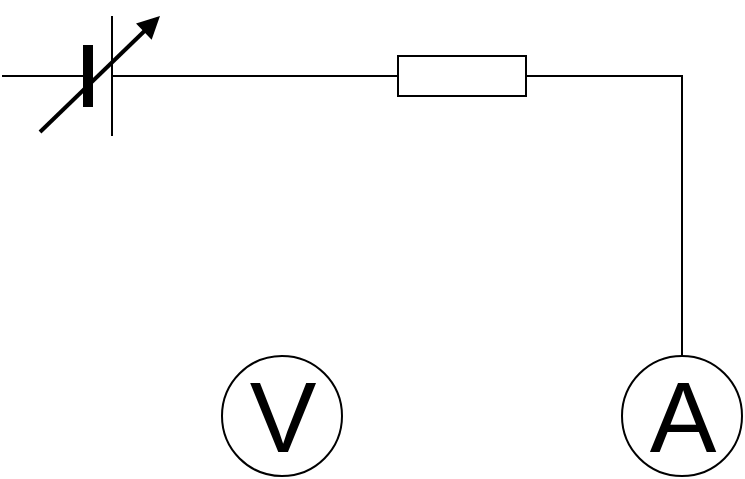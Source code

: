 <mxfile version="15.5.9" type="github">
  <diagram id="C5RBs43oDa-KdzZeNtuy" name="Page-1">
    <mxGraphModel dx="1673" dy="931" grid="1" gridSize="10" guides="1" tooltips="1" connect="1" arrows="1" fold="1" page="1" pageScale="1" pageWidth="827" pageHeight="1169" math="0" shadow="0">
      <root>
        <mxCell id="WIyWlLk6GJQsqaUBKTNV-0" />
        <mxCell id="WIyWlLk6GJQsqaUBKTNV-1" parent="WIyWlLk6GJQsqaUBKTNV-0" />
        <mxCell id="WFhRwt8FvtZSL98cEws3-0" value="A" style="verticalLabelPosition=middle;shadow=0;dashed=0;align=center;html=1;verticalAlign=middle;strokeWidth=1;shape=ellipse;aspect=fixed;fontSize=50;" vertex="1" parent="WIyWlLk6GJQsqaUBKTNV-1">
          <mxGeometry x="600" y="520" width="60" height="60" as="geometry" />
        </mxCell>
        <mxCell id="WFhRwt8FvtZSL98cEws3-1" value="V" style="verticalLabelPosition=middle;shadow=0;dashed=0;align=center;html=1;verticalAlign=middle;strokeWidth=1;shape=ellipse;aspect=fixed;fontSize=50;" vertex="1" parent="WIyWlLk6GJQsqaUBKTNV-1">
          <mxGeometry x="400" y="520" width="60" height="60" as="geometry" />
        </mxCell>
        <mxCell id="WFhRwt8FvtZSL98cEws3-3" style="edgeStyle=orthogonalEdgeStyle;rounded=0;orthogonalLoop=1;jettySize=auto;html=1;endArrow=none;endFill=0;" edge="1" parent="WIyWlLk6GJQsqaUBKTNV-1" source="WFhRwt8FvtZSL98cEws3-2" target="WFhRwt8FvtZSL98cEws3-0">
          <mxGeometry relative="1" as="geometry" />
        </mxCell>
        <mxCell id="WFhRwt8FvtZSL98cEws3-2" value="" style="pointerEvents=1;verticalLabelPosition=bottom;shadow=0;dashed=0;align=center;html=1;verticalAlign=top;shape=mxgraph.electrical.resistors.resistor_1;" vertex="1" parent="WIyWlLk6GJQsqaUBKTNV-1">
          <mxGeometry x="470" y="370" width="100" height="20" as="geometry" />
        </mxCell>
        <mxCell id="WFhRwt8FvtZSL98cEws3-8" style="edgeStyle=orthogonalEdgeStyle;rounded=0;orthogonalLoop=1;jettySize=auto;html=1;exitX=1;exitY=0.5;exitDx=0;exitDy=0;exitPerimeter=0;endArrow=none;endFill=0;" edge="1" parent="WIyWlLk6GJQsqaUBKTNV-1" source="WFhRwt8FvtZSL98cEws3-5" target="WFhRwt8FvtZSL98cEws3-2">
          <mxGeometry relative="1" as="geometry" />
        </mxCell>
        <mxCell id="WFhRwt8FvtZSL98cEws3-5" value="" style="verticalLabelPosition=bottom;shadow=0;dashed=0;align=center;fillColor=#000000;html=1;verticalAlign=top;strokeWidth=1;shape=mxgraph.electrical.miscellaneous.monocell_battery;" vertex="1" parent="WIyWlLk6GJQsqaUBKTNV-1">
          <mxGeometry x="290" y="350" width="100" height="60" as="geometry" />
        </mxCell>
        <mxCell id="WFhRwt8FvtZSL98cEws3-7" value="" style="endArrow=block;html=1;rounded=0;fontSize=20;strokeWidth=2;endFill=1;" edge="1" parent="WIyWlLk6GJQsqaUBKTNV-1">
          <mxGeometry width="50" height="50" relative="1" as="geometry">
            <mxPoint x="309" y="408" as="sourcePoint" />
            <mxPoint x="369" y="350" as="targetPoint" />
          </mxGeometry>
        </mxCell>
      </root>
    </mxGraphModel>
  </diagram>
</mxfile>
